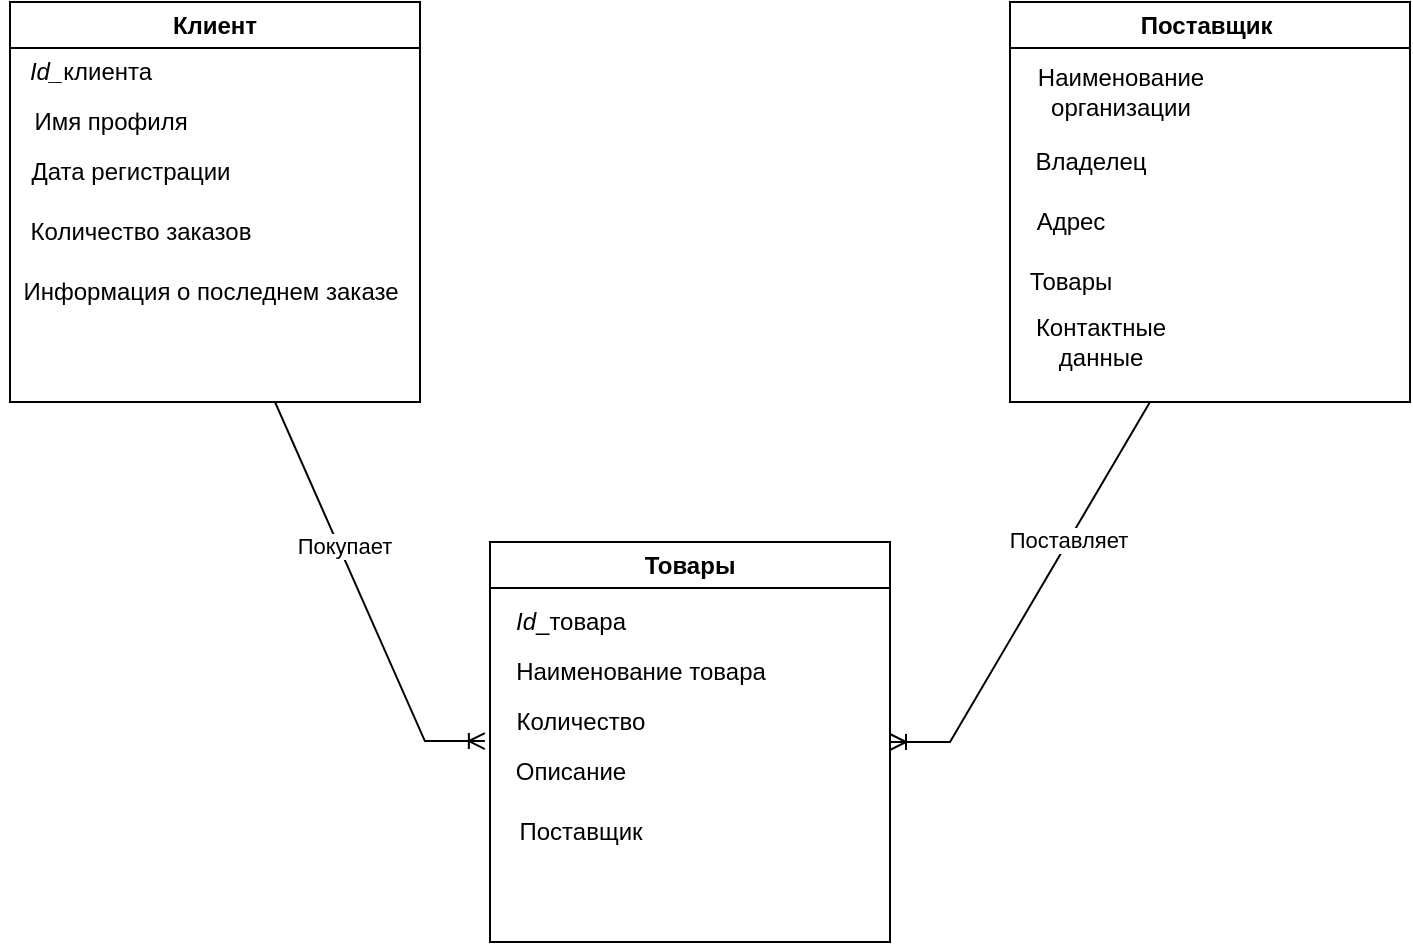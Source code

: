 <mxfile version="20.8.18" type="github"><diagram name="Страница 1" id="ID2CKPYPKNp0tQGRStyJ"><mxGraphModel dx="1548" dy="851" grid="1" gridSize="10" guides="1" tooltips="1" connect="1" arrows="1" fold="1" page="1" pageScale="1" pageWidth="827" pageHeight="1169" math="0" shadow="0"><root><mxCell id="0"/><mxCell id="1" parent="0"/><mxCell id="yZwrlM3T3-xBs1Kv6TkN-33" value="" style="endArrow=classic;html=1;rounded=0;exitX=0.5;exitY=0;exitDx=0;exitDy=0;entryX=0.5;entryY=0;entryDx=0;entryDy=0;" parent="1" edge="1"><mxGeometry width="50" height="50" relative="1" as="geometry"><mxPoint x="95" y="560" as="sourcePoint"/><mxPoint x="95" y="560" as="targetPoint"/><Array as="points"/></mxGeometry></mxCell><mxCell id="te6IhhSMXkp1nojEugdk-16" value="Клиент" style="swimlane;whiteSpace=wrap;html=1;" vertex="1" parent="1"><mxGeometry x="50" y="210" width="205" height="200" as="geometry"/></mxCell><mxCell id="te6IhhSMXkp1nojEugdk-17" value="&lt;i&gt;Id_&lt;/i&gt;клиента" style="text;html=1;align=center;verticalAlign=middle;resizable=0;points=[];autosize=1;strokeColor=none;fillColor=none;" vertex="1" parent="te6IhhSMXkp1nojEugdk-16"><mxGeometry y="20" width="80" height="30" as="geometry"/></mxCell><mxCell id="te6IhhSMXkp1nojEugdk-18" value="Имя профиля" style="text;html=1;align=center;verticalAlign=middle;resizable=0;points=[];autosize=1;strokeColor=none;fillColor=none;" vertex="1" parent="te6IhhSMXkp1nojEugdk-16"><mxGeometry y="45" width="100" height="30" as="geometry"/></mxCell><mxCell id="te6IhhSMXkp1nojEugdk-19" value="Дата регистрации" style="text;html=1;align=center;verticalAlign=middle;resizable=0;points=[];autosize=1;strokeColor=none;fillColor=none;" vertex="1" parent="te6IhhSMXkp1nojEugdk-16"><mxGeometry y="70" width="120" height="30" as="geometry"/></mxCell><mxCell id="te6IhhSMXkp1nojEugdk-20" value="Количество заказов" style="text;html=1;align=center;verticalAlign=middle;resizable=0;points=[];autosize=1;strokeColor=none;fillColor=none;" vertex="1" parent="te6IhhSMXkp1nojEugdk-16"><mxGeometry y="100" width="130" height="30" as="geometry"/></mxCell><mxCell id="te6IhhSMXkp1nojEugdk-21" value="Информация о последнем заказе" style="text;html=1;align=center;verticalAlign=middle;resizable=0;points=[];autosize=1;strokeColor=none;fillColor=none;" vertex="1" parent="te6IhhSMXkp1nojEugdk-16"><mxGeometry x="-5" y="130" width="210" height="30" as="geometry"/></mxCell><mxCell id="te6IhhSMXkp1nojEugdk-22" value="Товары" style="swimlane;whiteSpace=wrap;html=1;" vertex="1" parent="1"><mxGeometry x="290" y="480" width="200" height="200" as="geometry"/></mxCell><mxCell id="te6IhhSMXkp1nojEugdk-24" value="&lt;i style=&quot;border-color: var(--border-color);&quot;&gt;Id&lt;/i&gt;_товара&lt;br&gt;" style="text;html=1;align=center;verticalAlign=middle;resizable=0;points=[];autosize=1;strokeColor=none;fillColor=none;" vertex="1" parent="te6IhhSMXkp1nojEugdk-22"><mxGeometry y="25" width="80" height="30" as="geometry"/></mxCell><mxCell id="te6IhhSMXkp1nojEugdk-25" value="Наименование товара" style="text;html=1;align=center;verticalAlign=middle;resizable=0;points=[];autosize=1;strokeColor=none;fillColor=none;" vertex="1" parent="te6IhhSMXkp1nojEugdk-22"><mxGeometry y="50" width="150" height="30" as="geometry"/></mxCell><mxCell id="te6IhhSMXkp1nojEugdk-26" value="Количество" style="text;html=1;align=center;verticalAlign=middle;resizable=0;points=[];autosize=1;strokeColor=none;fillColor=none;" vertex="1" parent="te6IhhSMXkp1nojEugdk-22"><mxGeometry y="75" width="90" height="30" as="geometry"/></mxCell><mxCell id="te6IhhSMXkp1nojEugdk-27" value="Описание" style="text;html=1;align=center;verticalAlign=middle;resizable=0;points=[];autosize=1;strokeColor=none;fillColor=none;" vertex="1" parent="te6IhhSMXkp1nojEugdk-22"><mxGeometry y="100" width="80" height="30" as="geometry"/></mxCell><mxCell id="te6IhhSMXkp1nojEugdk-28" value="Поставщик" style="text;html=1;align=center;verticalAlign=middle;resizable=0;points=[];autosize=1;strokeColor=none;fillColor=none;" vertex="1" parent="te6IhhSMXkp1nojEugdk-22"><mxGeometry y="130" width="90" height="30" as="geometry"/></mxCell><mxCell id="te6IhhSMXkp1nojEugdk-29" value="Поставщик&amp;nbsp;" style="swimlane;whiteSpace=wrap;html=1;" vertex="1" parent="1"><mxGeometry x="550" y="210" width="200" height="200" as="geometry"/></mxCell><mxCell id="te6IhhSMXkp1nojEugdk-30" value="Наименование&lt;br/&gt;организации" style="text;html=1;align=center;verticalAlign=middle;resizable=0;points=[];autosize=1;strokeColor=none;fillColor=none;" vertex="1" parent="te6IhhSMXkp1nojEugdk-29"><mxGeometry y="25" width="110" height="40" as="geometry"/></mxCell><mxCell id="te6IhhSMXkp1nojEugdk-31" value="Владелец" style="text;html=1;align=center;verticalAlign=middle;resizable=0;points=[];autosize=1;strokeColor=none;fillColor=none;" vertex="1" parent="te6IhhSMXkp1nojEugdk-29"><mxGeometry y="65" width="80" height="30" as="geometry"/></mxCell><mxCell id="te6IhhSMXkp1nojEugdk-32" value="Адрес" style="text;html=1;align=center;verticalAlign=middle;resizable=0;points=[];autosize=1;strokeColor=none;fillColor=none;" vertex="1" parent="te6IhhSMXkp1nojEugdk-29"><mxGeometry y="95" width="60" height="30" as="geometry"/></mxCell><mxCell id="te6IhhSMXkp1nojEugdk-33" value="Товары" style="text;html=1;align=center;verticalAlign=middle;resizable=0;points=[];autosize=1;strokeColor=none;fillColor=none;" vertex="1" parent="te6IhhSMXkp1nojEugdk-29"><mxGeometry y="125" width="60" height="30" as="geometry"/></mxCell><mxCell id="te6IhhSMXkp1nojEugdk-34" value="Контактные&lt;br/&gt;данные" style="text;html=1;align=center;verticalAlign=middle;resizable=0;points=[];autosize=1;strokeColor=none;fillColor=none;" vertex="1" parent="te6IhhSMXkp1nojEugdk-29"><mxGeometry y="150" width="90" height="40" as="geometry"/></mxCell><mxCell id="te6IhhSMXkp1nojEugdk-46" value="" style="edgeStyle=entityRelationEdgeStyle;fontSize=12;html=1;endArrow=ERoneToMany;rounded=0;exitX=0.5;exitY=1;exitDx=0;exitDy=0;entryX=-0.032;entryY=-0.015;entryDx=0;entryDy=0;entryPerimeter=0;" edge="1" parent="1" source="te6IhhSMXkp1nojEugdk-16" target="te6IhhSMXkp1nojEugdk-27"><mxGeometry width="100" height="100" relative="1" as="geometry"><mxPoint x="340" y="490" as="sourcePoint"/><mxPoint x="440" y="390" as="targetPoint"/></mxGeometry></mxCell><mxCell id="te6IhhSMXkp1nojEugdk-48" value="Покупает" style="edgeLabel;html=1;align=center;verticalAlign=middle;resizable=0;points=[];" vertex="1" connectable="0" parent="te6IhhSMXkp1nojEugdk-46"><mxGeometry x="-0.113" y="2" relative="1" as="geometry"><mxPoint as="offset"/></mxGeometry></mxCell><mxCell id="te6IhhSMXkp1nojEugdk-47" value="" style="edgeStyle=entityRelationEdgeStyle;fontSize=12;html=1;endArrow=ERoneToMany;rounded=0;exitX=0.5;exitY=1;exitDx=0;exitDy=0;entryX=1;entryY=0.5;entryDx=0;entryDy=0;" edge="1" parent="1" source="te6IhhSMXkp1nojEugdk-29" target="te6IhhSMXkp1nojEugdk-22"><mxGeometry width="100" height="100" relative="1" as="geometry"><mxPoint x="340" y="490" as="sourcePoint"/><mxPoint x="440" y="390" as="targetPoint"/></mxGeometry></mxCell><mxCell id="te6IhhSMXkp1nojEugdk-49" value="Поставляет" style="edgeLabel;html=1;align=center;verticalAlign=middle;resizable=0;points=[];" vertex="1" connectable="0" parent="te6IhhSMXkp1nojEugdk-47"><mxGeometry x="-0.139" y="-1" relative="1" as="geometry"><mxPoint as="offset"/></mxGeometry></mxCell></root></mxGraphModel></diagram></mxfile>